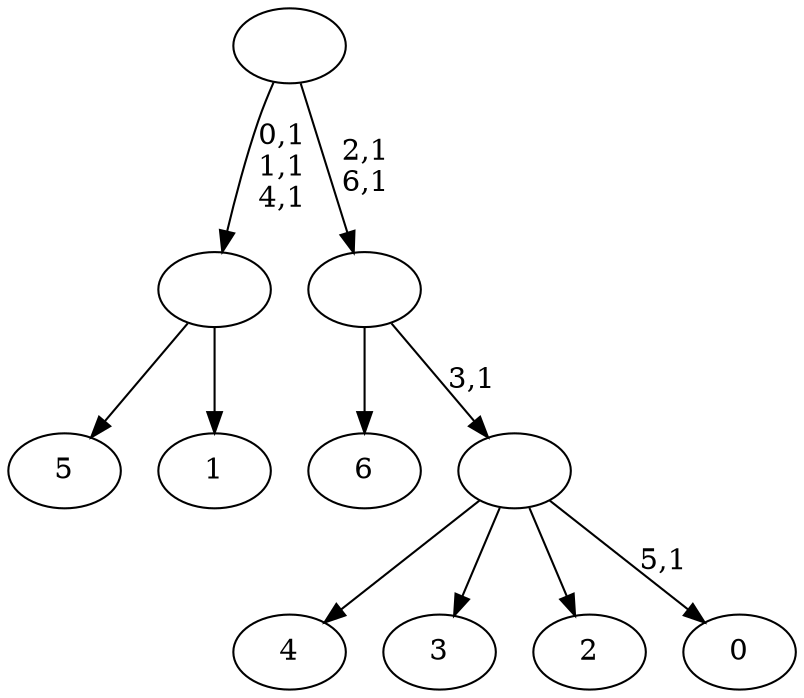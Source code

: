 digraph T {
	14 [label="6"]
	13 [label="5"]
	12 [label="4"]
	11 [label="3"]
	10 [label="2"]
	9 [label="1"]
	8 [label=""]
	5 [label="0"]
	3 [label=""]
	2 [label=""]
	0 [label=""]
	8 -> 13 [label=""]
	8 -> 9 [label=""]
	3 -> 5 [label="5,1"]
	3 -> 12 [label=""]
	3 -> 11 [label=""]
	3 -> 10 [label=""]
	2 -> 14 [label=""]
	2 -> 3 [label="3,1"]
	0 -> 2 [label="2,1\n6,1"]
	0 -> 8 [label="0,1\n1,1\n4,1"]
}
